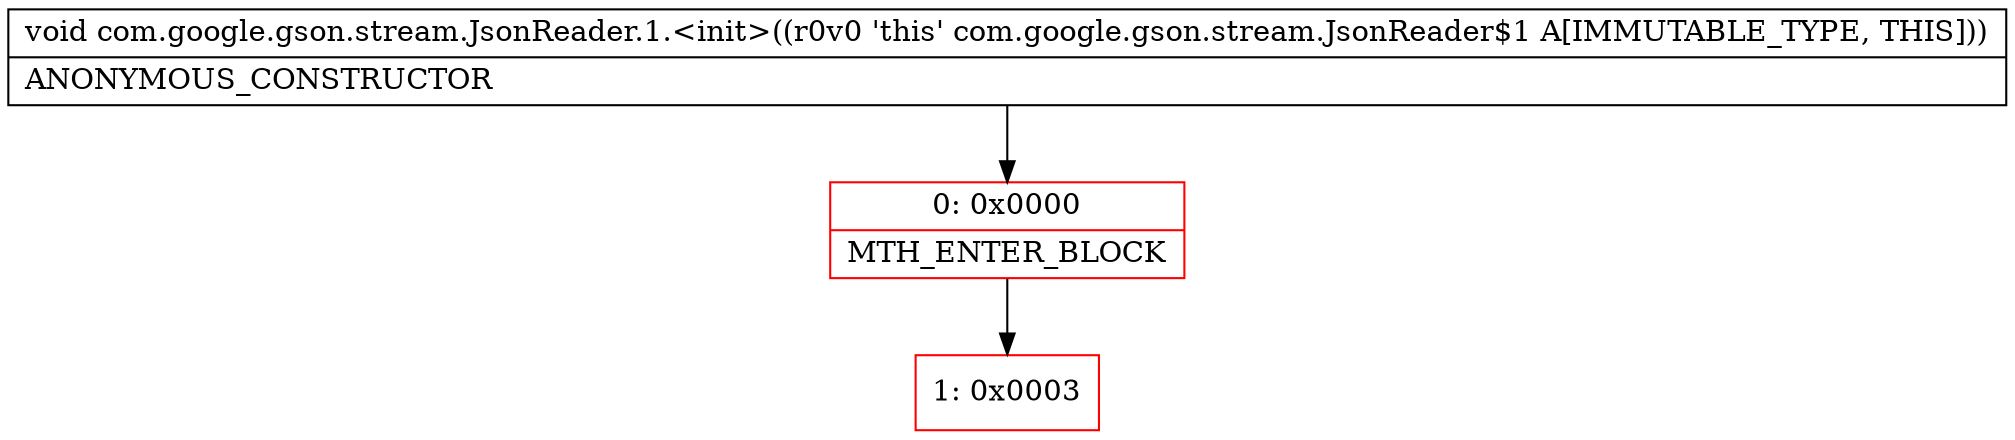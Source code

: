 digraph "CFG forcom.google.gson.stream.JsonReader.1.\<init\>()V" {
subgraph cluster_Region_1475176591 {
label = "R(0)";
node [shape=record,color=blue];
}
Node_0 [shape=record,color=red,label="{0\:\ 0x0000|MTH_ENTER_BLOCK\l}"];
Node_1 [shape=record,color=red,label="{1\:\ 0x0003}"];
MethodNode[shape=record,label="{void com.google.gson.stream.JsonReader.1.\<init\>((r0v0 'this' com.google.gson.stream.JsonReader$1 A[IMMUTABLE_TYPE, THIS]))  | ANONYMOUS_CONSTRUCTOR\l}"];
MethodNode -> Node_0;
Node_0 -> Node_1;
}

